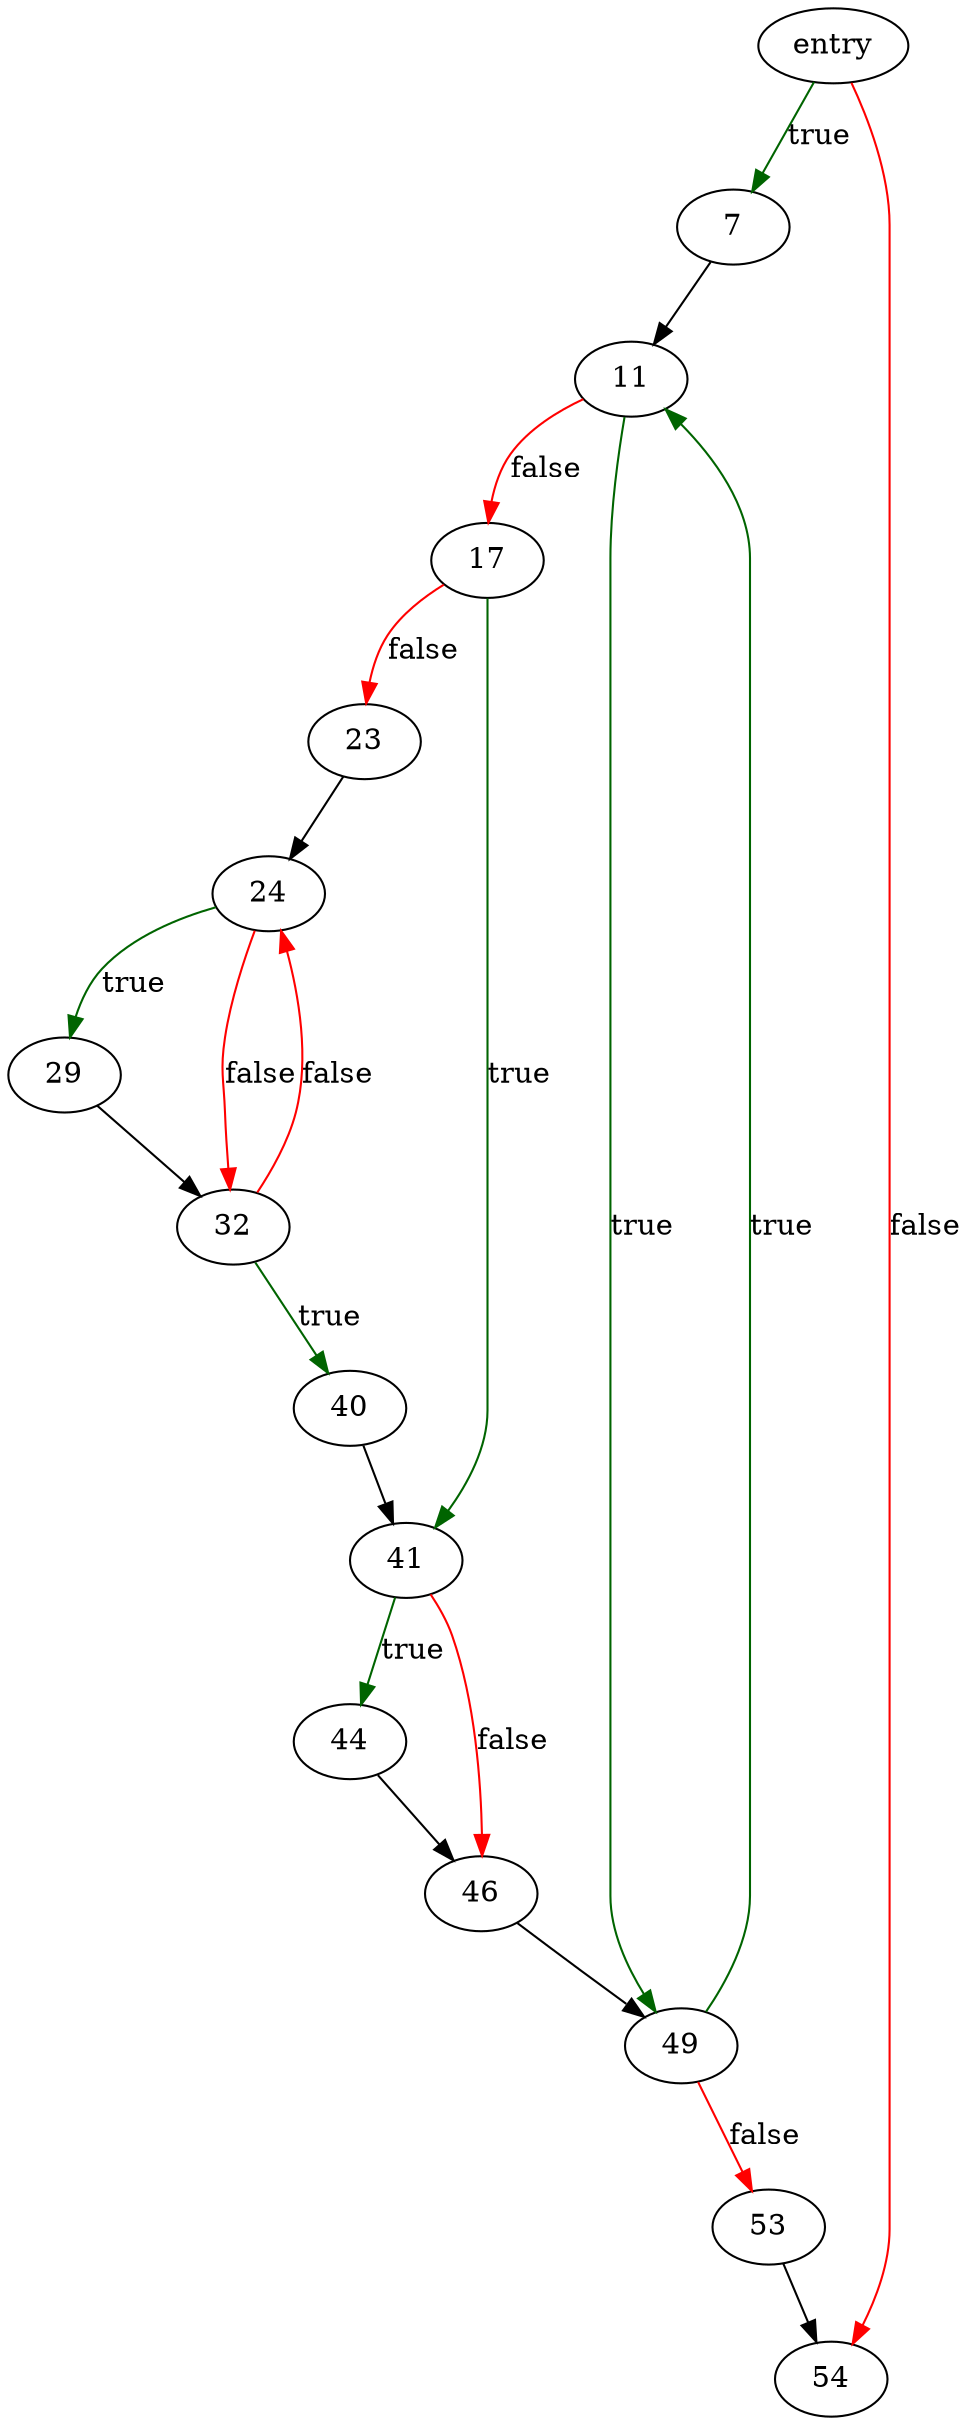 digraph "hash_clear" {
	// Node definitions.
	1 [label=entry];
	7;
	11;
	17;
	23;
	24;
	29;
	32;
	40;
	41;
	44;
	46;
	49;
	53;
	54;

	// Edge definitions.
	1 -> 7 [
		color=darkgreen
		label=true
	];
	1 -> 54 [
		color=red
		label=false
	];
	7 -> 11;
	11 -> 17 [
		color=red
		label=false
	];
	11 -> 49 [
		color=darkgreen
		label=true
	];
	17 -> 23 [
		color=red
		label=false
	];
	17 -> 41 [
		color=darkgreen
		label=true
	];
	23 -> 24;
	24 -> 29 [
		color=darkgreen
		label=true
	];
	24 -> 32 [
		color=red
		label=false
	];
	29 -> 32;
	32 -> 24 [
		color=red
		label=false
	];
	32 -> 40 [
		color=darkgreen
		label=true
	];
	40 -> 41;
	41 -> 44 [
		color=darkgreen
		label=true
	];
	41 -> 46 [
		color=red
		label=false
	];
	44 -> 46;
	46 -> 49;
	49 -> 11 [
		color=darkgreen
		label=true
	];
	49 -> 53 [
		color=red
		label=false
	];
	53 -> 54;
}